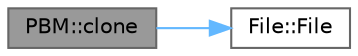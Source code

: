 digraph "PBM::clone"
{
 // INTERACTIVE_SVG=YES
 // LATEX_PDF_SIZE
  bgcolor="transparent";
  edge [fontname=Helvetica,fontsize=10,labelfontname=Helvetica,labelfontsize=10];
  node [fontname=Helvetica,fontsize=10,shape=box,height=0.2,width=0.4];
  rankdir="LR";
  Node1 [id="Node000001",label="PBM::clone",height=0.2,width=0.4,color="gray40", fillcolor="grey60", style="filled", fontcolor="black",tooltip="Creates a deep copy of the file."];
  Node1 -> Node2 [id="edge1_Node000001_Node000002",color="steelblue1",style="solid",tooltip=" "];
  Node2 [id="Node000002",label="File::File",height=0.2,width=0.4,color="grey40", fillcolor="white", style="filled",URL="$class_file.html#a137f02402ec88fdd43a6cb77438dd528",tooltip="Constructs a file with a given filename and matrix data."];
}
